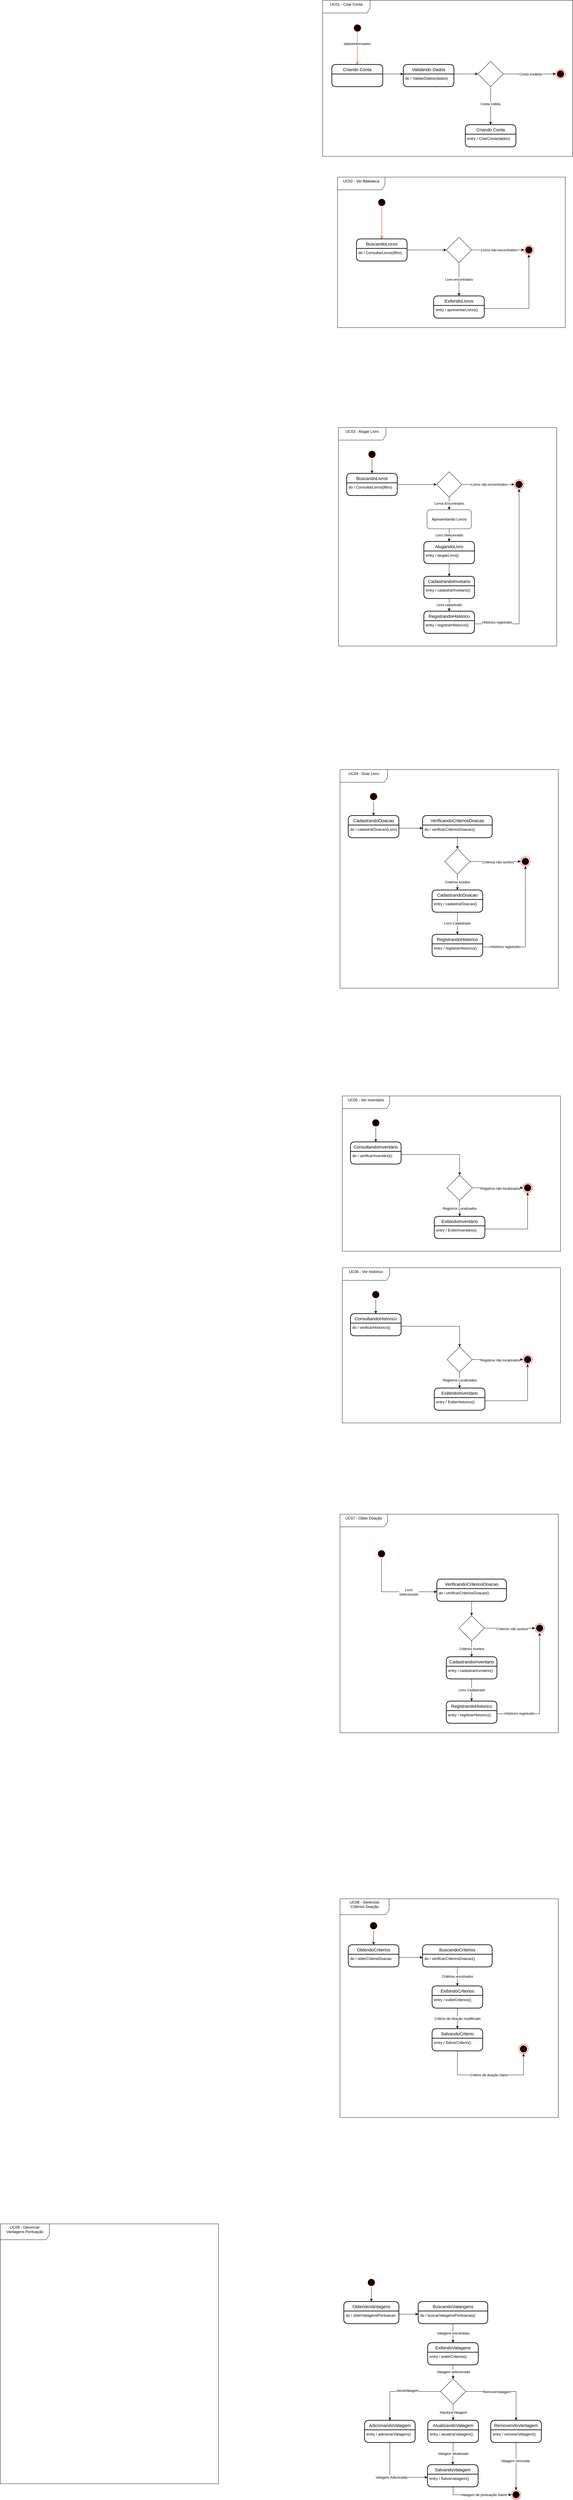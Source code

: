 <mxfile version="20.8.5" type="github">
  <diagram id="F2zN1XWDJCxbZWkZuF5S" name="Página-1">
    <mxGraphModel dx="2551" dy="654" grid="1" gridSize="10" guides="1" tooltips="1" connect="1" arrows="1" fold="1" page="1" pageScale="1" pageWidth="827" pageHeight="1169" math="0" shadow="0">
      <root>
        <mxCell id="0" />
        <mxCell id="1" parent="0" />
        <mxCell id="XpTpxVxSgnCetN0Bl5ae-27" value="&lt;div&gt;UC09 - Gerenciar&lt;br&gt;Vantagens Pontuação&lt;br&gt;&lt;/div&gt;&lt;div&gt;&lt;br&gt;&lt;/div&gt;" style="shape=umlFrame;whiteSpace=wrap;html=1;width=155;height=50;" vertex="1" parent="1">
          <mxGeometry x="-1000" y="7110" width="690" height="820" as="geometry" />
        </mxCell>
        <mxCell id="l5w-JMVzP2Q6S9-00Q8j-174" value="&lt;div&gt;UC07 - Obter Doação&lt;br&gt;&lt;/div&gt;&lt;div&gt;&lt;br&gt;&lt;/div&gt;" style="shape=umlFrame;whiteSpace=wrap;html=1;width=150;height=40;" parent="1" vertex="1">
          <mxGeometry x="74" y="4870" width="690" height="690" as="geometry" />
        </mxCell>
        <mxCell id="l5w-JMVzP2Q6S9-00Q8j-48" value="&lt;div&gt;UC03 - Alugar Livro&lt;br&gt;&lt;/div&gt;&lt;div&gt;&lt;br&gt;&lt;/div&gt;" style="shape=umlFrame;whiteSpace=wrap;html=1;width=150;height=40;" parent="1" vertex="1">
          <mxGeometry x="69" y="1440" width="690" height="690" as="geometry" />
        </mxCell>
        <mxCell id="l5w-JMVzP2Q6S9-00Q8j-19" value="&lt;div&gt;UC02 - Ver Biblioteca&lt;/div&gt;&lt;div&gt;&lt;br&gt;&lt;/div&gt;" style="shape=umlFrame;whiteSpace=wrap;html=1;width=150;height=40;" parent="1" vertex="1">
          <mxGeometry x="66" y="650" width="720" height="475" as="geometry" />
        </mxCell>
        <mxCell id="l5w-JMVzP2Q6S9-00Q8j-1" value="" style="ellipse;html=1;shape=startState;fillColor=#000000;strokeColor=#ff0000;" parent="1" vertex="1">
          <mxGeometry x="191" y="715" width="30" height="30" as="geometry" />
        </mxCell>
        <mxCell id="l5w-JMVzP2Q6S9-00Q8j-2" value="" style="edgeStyle=orthogonalEdgeStyle;html=1;verticalAlign=bottom;endArrow=open;endSize=8;strokeColor=#ff0000;rounded=0;entryX=0.5;entryY=0;entryDx=0;entryDy=0;" parent="1" source="l5w-JMVzP2Q6S9-00Q8j-1" target="l5w-JMVzP2Q6S9-00Q8j-8" edge="1">
          <mxGeometry relative="1" as="geometry">
            <mxPoint x="171" y="805" as="targetPoint" />
          </mxGeometry>
        </mxCell>
        <mxCell id="l5w-JMVzP2Q6S9-00Q8j-3" value="" style="ellipse;html=1;shape=endState;fillColor=#000000;strokeColor=#ff0000;" parent="1" vertex="1">
          <mxGeometry x="656" y="865" width="30" height="30" as="geometry" />
        </mxCell>
        <mxCell id="l5w-JMVzP2Q6S9-00Q8j-5" value="ExibindoLivros" style="swimlane;childLayout=stackLayout;horizontal=1;startSize=30;horizontalStack=0;rounded=1;fontSize=14;fontStyle=0;strokeWidth=2;resizeParent=0;resizeLast=1;shadow=0;dashed=0;align=center;" parent="1" vertex="1">
          <mxGeometry x="370" y="1025" width="160" height="70" as="geometry">
            <mxRectangle x="364" y="400" width="130" height="30" as="alternateBounds" />
          </mxGeometry>
        </mxCell>
        <mxCell id="l5w-JMVzP2Q6S9-00Q8j-6" value="entry / apresentarLivros()" style="align=left;strokeColor=none;fillColor=none;spacingLeft=4;fontSize=12;verticalAlign=top;resizable=0;rotatable=0;part=1;" parent="l5w-JMVzP2Q6S9-00Q8j-5" vertex="1">
          <mxGeometry y="30" width="160" height="40" as="geometry" />
        </mxCell>
        <mxCell id="l5w-JMVzP2Q6S9-00Q8j-11" value="Livro encontrados" style="edgeStyle=orthogonalEdgeStyle;rounded=0;orthogonalLoop=1;jettySize=auto;html=1;exitX=0.5;exitY=1;exitDx=0;exitDy=0;entryX=0.5;entryY=0;entryDx=0;entryDy=0;" parent="1" source="l5w-JMVzP2Q6S9-00Q8j-7" target="l5w-JMVzP2Q6S9-00Q8j-5" edge="1">
          <mxGeometry relative="1" as="geometry">
            <Array as="points">
              <mxPoint x="450" y="965" />
              <mxPoint x="450" y="965" />
            </Array>
          </mxGeometry>
        </mxCell>
        <mxCell id="l5w-JMVzP2Q6S9-00Q8j-12" style="edgeStyle=orthogonalEdgeStyle;rounded=0;orthogonalLoop=1;jettySize=auto;html=1;exitX=1;exitY=0.5;exitDx=0;exitDy=0;entryX=0;entryY=0.5;entryDx=0;entryDy=0;" parent="1" source="l5w-JMVzP2Q6S9-00Q8j-7" target="l5w-JMVzP2Q6S9-00Q8j-3" edge="1">
          <mxGeometry relative="1" as="geometry" />
        </mxCell>
        <mxCell id="l5w-JMVzP2Q6S9-00Q8j-13" value="Livros não encontrados" style="edgeLabel;html=1;align=center;verticalAlign=middle;resizable=0;points=[];" parent="l5w-JMVzP2Q6S9-00Q8j-12" vertex="1" connectable="0">
          <mxGeometry x="-0.241" y="-4" relative="1" as="geometry">
            <mxPoint x="23" y="-4" as="offset" />
          </mxGeometry>
        </mxCell>
        <mxCell id="l5w-JMVzP2Q6S9-00Q8j-7" value="" style="rhombus;whiteSpace=wrap;html=1;" parent="1" vertex="1">
          <mxGeometry x="410" y="840" width="80" height="80" as="geometry" />
        </mxCell>
        <mxCell id="l5w-JMVzP2Q6S9-00Q8j-10" style="edgeStyle=orthogonalEdgeStyle;rounded=0;orthogonalLoop=1;jettySize=auto;html=1;exitX=1;exitY=0.5;exitDx=0;exitDy=0;" parent="1" source="l5w-JMVzP2Q6S9-00Q8j-8" target="l5w-JMVzP2Q6S9-00Q8j-7" edge="1">
          <mxGeometry relative="1" as="geometry" />
        </mxCell>
        <mxCell id="l5w-JMVzP2Q6S9-00Q8j-8" value="BuscandoLivros" style="swimlane;childLayout=stackLayout;horizontal=1;startSize=30;horizontalStack=0;rounded=1;fontSize=14;fontStyle=0;strokeWidth=2;resizeParent=0;resizeLast=1;shadow=0;dashed=0;align=center;" parent="1" vertex="1">
          <mxGeometry x="126" y="845" width="160" height="70" as="geometry">
            <mxRectangle x="120" y="220" width="120" height="30" as="alternateBounds" />
          </mxGeometry>
        </mxCell>
        <mxCell id="l5w-JMVzP2Q6S9-00Q8j-9" value="do / ConsultarLivros(filtro)" style="align=left;strokeColor=none;fillColor=none;spacingLeft=4;fontSize=12;verticalAlign=top;resizable=0;rotatable=0;part=1;" parent="l5w-JMVzP2Q6S9-00Q8j-8" vertex="1">
          <mxGeometry y="30" width="160" height="40" as="geometry" />
        </mxCell>
        <mxCell id="l5w-JMVzP2Q6S9-00Q8j-15" style="edgeStyle=orthogonalEdgeStyle;rounded=0;orthogonalLoop=1;jettySize=auto;html=1;exitX=1;exitY=0.25;exitDx=0;exitDy=0;entryX=0.5;entryY=1;entryDx=0;entryDy=0;" parent="1" source="l5w-JMVzP2Q6S9-00Q8j-6" target="l5w-JMVzP2Q6S9-00Q8j-3" edge="1">
          <mxGeometry relative="1" as="geometry" />
        </mxCell>
        <mxCell id="l5w-JMVzP2Q6S9-00Q8j-20" value="" style="ellipse;html=1;shape=startState;fillColor=#000000;strokeColor=#ff0000;" parent="1" vertex="1">
          <mxGeometry x="114" y="164.5" width="30" height="30" as="geometry" />
        </mxCell>
        <mxCell id="l5w-JMVzP2Q6S9-00Q8j-21" value="" style="edgeStyle=orthogonalEdgeStyle;html=1;verticalAlign=bottom;endArrow=open;endSize=8;strokeColor=#ff0000;rounded=0;entryX=0.5;entryY=0;entryDx=0;entryDy=0;" parent="1" source="l5w-JMVzP2Q6S9-00Q8j-20" target="l5w-JMVzP2Q6S9-00Q8j-30" edge="1">
          <mxGeometry relative="1" as="geometry">
            <mxPoint x="94" y="254.5" as="targetPoint" />
          </mxGeometry>
        </mxCell>
        <mxCell id="l5w-JMVzP2Q6S9-00Q8j-34" value="dadosInformados" style="edgeLabel;html=1;align=center;verticalAlign=middle;resizable=0;points=[];" parent="l5w-JMVzP2Q6S9-00Q8j-21" vertex="1" connectable="0">
          <mxGeometry x="-0.316" y="-1" relative="1" as="geometry">
            <mxPoint as="offset" />
          </mxGeometry>
        </mxCell>
        <mxCell id="l5w-JMVzP2Q6S9-00Q8j-22" value="" style="ellipse;html=1;shape=endState;fillColor=#000000;strokeColor=#ff0000;" parent="1" vertex="1">
          <mxGeometry x="756" y="309.5" width="30" height="30" as="geometry" />
        </mxCell>
        <mxCell id="l5w-JMVzP2Q6S9-00Q8j-26" style="edgeStyle=orthogonalEdgeStyle;rounded=0;orthogonalLoop=1;jettySize=auto;html=1;exitX=1;exitY=0.5;exitDx=0;exitDy=0;entryX=0;entryY=0.5;entryDx=0;entryDy=0;" parent="1" source="l5w-JMVzP2Q6S9-00Q8j-28" target="l5w-JMVzP2Q6S9-00Q8j-22" edge="1">
          <mxGeometry relative="1" as="geometry" />
        </mxCell>
        <mxCell id="l5w-JMVzP2Q6S9-00Q8j-27" value="Conta Inválida" style="edgeLabel;html=1;align=center;verticalAlign=middle;resizable=0;points=[];" parent="l5w-JMVzP2Q6S9-00Q8j-26" vertex="1" connectable="0">
          <mxGeometry x="-0.241" y="-4" relative="1" as="geometry">
            <mxPoint x="23" y="-4" as="offset" />
          </mxGeometry>
        </mxCell>
        <mxCell id="l5w-JMVzP2Q6S9-00Q8j-38" style="edgeStyle=orthogonalEdgeStyle;rounded=0;orthogonalLoop=1;jettySize=auto;html=1;exitX=0.5;exitY=1;exitDx=0;exitDy=0;" parent="1" source="l5w-JMVzP2Q6S9-00Q8j-28" target="l5w-JMVzP2Q6S9-00Q8j-35" edge="1">
          <mxGeometry relative="1" as="geometry" />
        </mxCell>
        <mxCell id="l5w-JMVzP2Q6S9-00Q8j-45" value="&lt;div&gt;Conta Válida&lt;/div&gt;" style="edgeLabel;html=1;align=center;verticalAlign=middle;resizable=0;points=[];" parent="l5w-JMVzP2Q6S9-00Q8j-38" vertex="1" connectable="0">
          <mxGeometry x="-0.1" y="-1" relative="1" as="geometry">
            <mxPoint as="offset" />
          </mxGeometry>
        </mxCell>
        <mxCell id="l5w-JMVzP2Q6S9-00Q8j-28" value="" style="rhombus;whiteSpace=wrap;html=1;" parent="1" vertex="1">
          <mxGeometry x="510" y="284.5" width="80" height="80" as="geometry" />
        </mxCell>
        <mxCell id="l5w-JMVzP2Q6S9-00Q8j-30" value="Criando Conta" style="swimlane;childLayout=stackLayout;horizontal=1;startSize=30;horizontalStack=0;rounded=1;fontSize=14;fontStyle=0;strokeWidth=2;resizeParent=0;resizeLast=1;shadow=0;dashed=0;align=center;" parent="1" vertex="1">
          <mxGeometry x="48" y="294.5" width="161" height="70" as="geometry">
            <mxRectangle x="120" y="220" width="120" height="30" as="alternateBounds" />
          </mxGeometry>
        </mxCell>
        <mxCell id="l5w-JMVzP2Q6S9-00Q8j-35" value="Criando Conta" style="swimlane;childLayout=stackLayout;horizontal=1;startSize=30;horizontalStack=0;rounded=1;fontSize=14;fontStyle=0;strokeWidth=2;resizeParent=0;resizeLast=1;shadow=0;dashed=0;align=center;" parent="1" vertex="1">
          <mxGeometry x="470" y="484.5" width="160" height="70" as="geometry">
            <mxRectangle x="120" y="220" width="120" height="30" as="alternateBounds" />
          </mxGeometry>
        </mxCell>
        <mxCell id="l5w-JMVzP2Q6S9-00Q8j-36" value="entry / CriarConta(dados)" style="align=left;strokeColor=none;fillColor=none;spacingLeft=4;fontSize=12;verticalAlign=top;resizable=0;rotatable=0;part=1;" parent="l5w-JMVzP2Q6S9-00Q8j-35" vertex="1">
          <mxGeometry y="30" width="160" height="40" as="geometry" />
        </mxCell>
        <mxCell id="l5w-JMVzP2Q6S9-00Q8j-39" value="Validando Dados" style="swimlane;childLayout=stackLayout;horizontal=1;startSize=30;horizontalStack=0;rounded=1;fontSize=14;fontStyle=0;strokeWidth=2;resizeParent=0;resizeLast=1;shadow=0;dashed=0;align=center;" parent="1" vertex="1">
          <mxGeometry x="274" y="294.5" width="160" height="70" as="geometry">
            <mxRectangle x="120" y="220" width="120" height="30" as="alternateBounds" />
          </mxGeometry>
        </mxCell>
        <mxCell id="l5w-JMVzP2Q6S9-00Q8j-40" value="do / ValidarDados(dados)" style="align=left;strokeColor=none;fillColor=none;spacingLeft=4;fontSize=12;verticalAlign=top;resizable=0;rotatable=0;part=1;" parent="l5w-JMVzP2Q6S9-00Q8j-39" vertex="1">
          <mxGeometry y="30" width="160" height="40" as="geometry" />
        </mxCell>
        <mxCell id="l5w-JMVzP2Q6S9-00Q8j-43" style="edgeStyle=orthogonalEdgeStyle;rounded=0;orthogonalLoop=1;jettySize=auto;html=1;exitX=1;exitY=0;exitDx=0;exitDy=0;entryX=0;entryY=0;entryDx=0;entryDy=0;" parent="1" target="l5w-JMVzP2Q6S9-00Q8j-40" edge="1">
          <mxGeometry relative="1" as="geometry">
            <mxPoint x="209.0" y="324.5" as="sourcePoint" />
            <Array as="points">
              <mxPoint x="250" y="324.5" />
              <mxPoint x="250" y="324.5" />
            </Array>
          </mxGeometry>
        </mxCell>
        <mxCell id="l5w-JMVzP2Q6S9-00Q8j-44" style="rounded=0;orthogonalLoop=1;jettySize=auto;html=1;exitX=1;exitY=0;exitDx=0;exitDy=0;entryX=0;entryY=0.5;entryDx=0;entryDy=0;" parent="1" source="l5w-JMVzP2Q6S9-00Q8j-40" target="l5w-JMVzP2Q6S9-00Q8j-28" edge="1">
          <mxGeometry relative="1" as="geometry" />
        </mxCell>
        <mxCell id="l5w-JMVzP2Q6S9-00Q8j-47" value="&lt;div&gt;UC01 - Criar Conta&lt;br&gt;&lt;/div&gt;&lt;div&gt;&lt;br&gt;&lt;/div&gt;" style="shape=umlFrame;whiteSpace=wrap;html=1;width=150;height=40;" parent="1" vertex="1">
          <mxGeometry x="19" y="92" width="790" height="492.5" as="geometry" />
        </mxCell>
        <mxCell id="l5w-JMVzP2Q6S9-00Q8j-79" style="edgeStyle=orthogonalEdgeStyle;rounded=0;orthogonalLoop=1;jettySize=auto;html=1;exitX=0.5;exitY=1;exitDx=0;exitDy=0;" parent="1" source="l5w-JMVzP2Q6S9-00Q8j-49" target="l5w-JMVzP2Q6S9-00Q8j-59" edge="1">
          <mxGeometry relative="1" as="geometry" />
        </mxCell>
        <mxCell id="l5w-JMVzP2Q6S9-00Q8j-49" value="" style="ellipse;html=1;shape=startState;fillColor=#000000;strokeColor=#ff0000;" parent="1" vertex="1">
          <mxGeometry x="160" y="1510" width="30" height="30" as="geometry" />
        </mxCell>
        <mxCell id="l5w-JMVzP2Q6S9-00Q8j-51" value="" style="ellipse;html=1;shape=endState;fillColor=#000000;strokeColor=#ff0000;" parent="1" vertex="1">
          <mxGeometry x="625" y="1605" width="30" height="30" as="geometry" />
        </mxCell>
        <mxCell id="l5w-JMVzP2Q6S9-00Q8j-52" value="AlugandoLivro" style="swimlane;childLayout=stackLayout;horizontal=1;startSize=30;horizontalStack=0;rounded=1;fontSize=14;fontStyle=0;strokeWidth=2;resizeParent=0;resizeLast=1;shadow=0;dashed=0;align=center;" parent="1" vertex="1">
          <mxGeometry x="339" y="1800" width="160" height="70" as="geometry">
            <mxRectangle x="364" y="400" width="130" height="30" as="alternateBounds" />
          </mxGeometry>
        </mxCell>
        <mxCell id="l5w-JMVzP2Q6S9-00Q8j-53" value="entry / alugarLivro()" style="align=left;strokeColor=none;fillColor=none;spacingLeft=4;fontSize=12;verticalAlign=top;resizable=0;rotatable=0;part=1;" parent="l5w-JMVzP2Q6S9-00Q8j-52" vertex="1">
          <mxGeometry y="30" width="160" height="40" as="geometry" />
        </mxCell>
        <mxCell id="l5w-JMVzP2Q6S9-00Q8j-55" style="edgeStyle=orthogonalEdgeStyle;rounded=0;orthogonalLoop=1;jettySize=auto;html=1;exitX=1;exitY=0.5;exitDx=0;exitDy=0;entryX=0;entryY=0.5;entryDx=0;entryDy=0;" parent="1" source="l5w-JMVzP2Q6S9-00Q8j-57" target="l5w-JMVzP2Q6S9-00Q8j-51" edge="1">
          <mxGeometry relative="1" as="geometry" />
        </mxCell>
        <mxCell id="l5w-JMVzP2Q6S9-00Q8j-56" value="Livros não encontrados" style="edgeLabel;html=1;align=center;verticalAlign=middle;resizable=0;points=[];" parent="l5w-JMVzP2Q6S9-00Q8j-55" vertex="1" connectable="0">
          <mxGeometry x="-0.241" y="-4" relative="1" as="geometry">
            <mxPoint x="23" y="-4" as="offset" />
          </mxGeometry>
        </mxCell>
        <mxCell id="l5w-JMVzP2Q6S9-00Q8j-63" value="Livros Encontrados" style="edgeStyle=none;rounded=0;orthogonalLoop=1;jettySize=auto;html=1;exitX=0.5;exitY=1;exitDx=0;exitDy=0;entryX=0.5;entryY=0;entryDx=0;entryDy=0;" parent="1" source="l5w-JMVzP2Q6S9-00Q8j-57" target="l5w-JMVzP2Q6S9-00Q8j-62" edge="1">
          <mxGeometry relative="1" as="geometry" />
        </mxCell>
        <mxCell id="l5w-JMVzP2Q6S9-00Q8j-57" value="" style="rhombus;whiteSpace=wrap;html=1;" parent="1" vertex="1">
          <mxGeometry x="379" y="1580" width="80" height="80" as="geometry" />
        </mxCell>
        <mxCell id="l5w-JMVzP2Q6S9-00Q8j-58" style="edgeStyle=orthogonalEdgeStyle;rounded=0;orthogonalLoop=1;jettySize=auto;html=1;exitX=1;exitY=0.5;exitDx=0;exitDy=0;" parent="1" source="l5w-JMVzP2Q6S9-00Q8j-59" target="l5w-JMVzP2Q6S9-00Q8j-57" edge="1">
          <mxGeometry relative="1" as="geometry" />
        </mxCell>
        <mxCell id="l5w-JMVzP2Q6S9-00Q8j-59" value="BuscandoLivros" style="swimlane;childLayout=stackLayout;horizontal=1;startSize=30;horizontalStack=0;rounded=1;fontSize=14;fontStyle=0;strokeWidth=2;resizeParent=0;resizeLast=1;shadow=0;dashed=0;align=center;" parent="1" vertex="1">
          <mxGeometry x="95" y="1585" width="160" height="70" as="geometry">
            <mxRectangle x="120" y="220" width="120" height="30" as="alternateBounds" />
          </mxGeometry>
        </mxCell>
        <mxCell id="l5w-JMVzP2Q6S9-00Q8j-60" value="do / ConsultarLivros(filtro)" style="align=left;strokeColor=none;fillColor=none;spacingLeft=4;fontSize=12;verticalAlign=top;resizable=0;rotatable=0;part=1;" parent="l5w-JMVzP2Q6S9-00Q8j-59" vertex="1">
          <mxGeometry y="30" width="160" height="40" as="geometry" />
        </mxCell>
        <mxCell id="l5w-JMVzP2Q6S9-00Q8j-75" value="Livro Selecionado" style="edgeStyle=orthogonalEdgeStyle;rounded=0;orthogonalLoop=1;jettySize=auto;html=1;exitX=0.5;exitY=1;exitDx=0;exitDy=0;" parent="1" source="l5w-JMVzP2Q6S9-00Q8j-62" target="l5w-JMVzP2Q6S9-00Q8j-52" edge="1">
          <mxGeometry relative="1" as="geometry" />
        </mxCell>
        <mxCell id="l5w-JMVzP2Q6S9-00Q8j-62" value="&lt;div&gt;Apresentando Livros&lt;/div&gt;" style="rounded=1;whiteSpace=wrap;html=1;" parent="1" vertex="1">
          <mxGeometry x="349" y="1700" width="140" height="60" as="geometry" />
        </mxCell>
        <mxCell id="l5w-JMVzP2Q6S9-00Q8j-70" value="CadastrandoInvetario" style="swimlane;childLayout=stackLayout;horizontal=1;startSize=30;horizontalStack=0;rounded=1;fontSize=14;fontStyle=0;strokeWidth=2;resizeParent=0;resizeLast=1;shadow=0;dashed=0;align=center;" parent="1" vertex="1">
          <mxGeometry x="339" y="1910" width="160" height="70" as="geometry">
            <mxRectangle x="364" y="400" width="130" height="30" as="alternateBounds" />
          </mxGeometry>
        </mxCell>
        <mxCell id="l5w-JMVzP2Q6S9-00Q8j-71" value="entry / cadastrarInvetario()" style="align=left;strokeColor=none;fillColor=none;spacingLeft=4;fontSize=12;verticalAlign=top;resizable=0;rotatable=0;part=1;" parent="l5w-JMVzP2Q6S9-00Q8j-70" vertex="1">
          <mxGeometry y="30" width="160" height="40" as="geometry" />
        </mxCell>
        <mxCell id="l5w-JMVzP2Q6S9-00Q8j-72" value="RegistrandoHistorico" style="swimlane;childLayout=stackLayout;horizontal=1;startSize=30;horizontalStack=0;rounded=1;fontSize=14;fontStyle=0;strokeWidth=2;resizeParent=0;resizeLast=1;shadow=0;dashed=0;align=center;" parent="1" vertex="1">
          <mxGeometry x="339" y="2020" width="160" height="70" as="geometry">
            <mxRectangle x="364" y="400" width="130" height="30" as="alternateBounds" />
          </mxGeometry>
        </mxCell>
        <mxCell id="l5w-JMVzP2Q6S9-00Q8j-73" value="entry / registrarHistorico()" style="align=left;strokeColor=none;fillColor=none;spacingLeft=4;fontSize=12;verticalAlign=top;resizable=0;rotatable=0;part=1;" parent="l5w-JMVzP2Q6S9-00Q8j-72" vertex="1">
          <mxGeometry y="30" width="160" height="40" as="geometry" />
        </mxCell>
        <mxCell id="l5w-JMVzP2Q6S9-00Q8j-76" style="edgeStyle=orthogonalEdgeStyle;rounded=0;orthogonalLoop=1;jettySize=auto;html=1;exitX=0.5;exitY=1;exitDx=0;exitDy=0;entryX=0.5;entryY=0;entryDx=0;entryDy=0;" parent="1" source="l5w-JMVzP2Q6S9-00Q8j-53" target="l5w-JMVzP2Q6S9-00Q8j-70" edge="1">
          <mxGeometry relative="1" as="geometry" />
        </mxCell>
        <mxCell id="l5w-JMVzP2Q6S9-00Q8j-77" value="Livro cadastrado" style="edgeStyle=orthogonalEdgeStyle;rounded=0;orthogonalLoop=1;jettySize=auto;html=1;exitX=0.5;exitY=1;exitDx=0;exitDy=0;entryX=0.5;entryY=0;entryDx=0;entryDy=0;" parent="1" source="l5w-JMVzP2Q6S9-00Q8j-71" target="l5w-JMVzP2Q6S9-00Q8j-72" edge="1">
          <mxGeometry relative="1" as="geometry" />
        </mxCell>
        <mxCell id="l5w-JMVzP2Q6S9-00Q8j-78" style="edgeStyle=orthogonalEdgeStyle;rounded=0;orthogonalLoop=1;jettySize=auto;html=1;exitX=1;exitY=0.25;exitDx=0;exitDy=0;entryX=0.5;entryY=1;entryDx=0;entryDy=0;" parent="1" source="l5w-JMVzP2Q6S9-00Q8j-73" target="l5w-JMVzP2Q6S9-00Q8j-51" edge="1">
          <mxGeometry relative="1" as="geometry" />
        </mxCell>
        <mxCell id="l5w-JMVzP2Q6S9-00Q8j-80" value="&lt;div&gt;UC04 - Doar Livro&lt;br&gt;&lt;/div&gt;&lt;div&gt;&lt;br&gt;&lt;/div&gt;" style="shape=umlFrame;whiteSpace=wrap;html=1;width=150;height=40;" parent="1" vertex="1">
          <mxGeometry x="74" y="2520" width="690" height="690" as="geometry" />
        </mxCell>
        <mxCell id="l5w-JMVzP2Q6S9-00Q8j-81" style="edgeStyle=orthogonalEdgeStyle;rounded=0;orthogonalLoop=1;jettySize=auto;html=1;exitX=0.5;exitY=1;exitDx=0;exitDy=0;" parent="1" source="l5w-JMVzP2Q6S9-00Q8j-82" target="l5w-JMVzP2Q6S9-00Q8j-91" edge="1">
          <mxGeometry relative="1" as="geometry" />
        </mxCell>
        <mxCell id="l5w-JMVzP2Q6S9-00Q8j-82" value="" style="ellipse;html=1;shape=startState;fillColor=#000000;strokeColor=#ff0000;" parent="1" vertex="1">
          <mxGeometry x="165" y="2590" width="30" height="30" as="geometry" />
        </mxCell>
        <mxCell id="l5w-JMVzP2Q6S9-00Q8j-83" value="" style="ellipse;html=1;shape=endState;fillColor=#000000;strokeColor=#ff0000;" parent="1" vertex="1">
          <mxGeometry x="645" y="2795" width="30" height="30" as="geometry" />
        </mxCell>
        <mxCell id="l5w-JMVzP2Q6S9-00Q8j-84" value="CadastrandoDoacao" style="swimlane;childLayout=stackLayout;horizontal=1;startSize=30;horizontalStack=0;rounded=1;fontSize=14;fontStyle=0;strokeWidth=2;resizeParent=0;resizeLast=1;shadow=0;dashed=0;align=center;" parent="1" vertex="1">
          <mxGeometry x="365" y="2900" width="160" height="70" as="geometry">
            <mxRectangle x="364" y="400" width="130" height="30" as="alternateBounds" />
          </mxGeometry>
        </mxCell>
        <mxCell id="l5w-JMVzP2Q6S9-00Q8j-85" value="entry / cadastrarDoacao()" style="align=left;strokeColor=none;fillColor=none;spacingLeft=4;fontSize=12;verticalAlign=top;resizable=0;rotatable=0;part=1;" parent="l5w-JMVzP2Q6S9-00Q8j-84" vertex="1">
          <mxGeometry y="30" width="160" height="40" as="geometry" />
        </mxCell>
        <mxCell id="l5w-JMVzP2Q6S9-00Q8j-108" style="edgeStyle=orthogonalEdgeStyle;rounded=0;orthogonalLoop=1;jettySize=auto;html=1;exitX=1;exitY=0.5;exitDx=0;exitDy=0;entryX=0;entryY=0.5;entryDx=0;entryDy=0;" parent="1" source="l5w-JMVzP2Q6S9-00Q8j-89" target="l5w-JMVzP2Q6S9-00Q8j-83" edge="1">
          <mxGeometry relative="1" as="geometry" />
        </mxCell>
        <mxCell id="l5w-JMVzP2Q6S9-00Q8j-112" value="Critérios não aceitos" style="edgeLabel;html=1;align=center;verticalAlign=middle;resizable=0;points=[];" parent="l5w-JMVzP2Q6S9-00Q8j-108" vertex="1" connectable="0">
          <mxGeometry x="0.091" y="-2" relative="1" as="geometry">
            <mxPoint as="offset" />
          </mxGeometry>
        </mxCell>
        <mxCell id="l5w-JMVzP2Q6S9-00Q8j-109" value="Critérios Aceitos" style="edgeStyle=orthogonalEdgeStyle;rounded=0;orthogonalLoop=1;jettySize=auto;html=1;exitX=0.5;exitY=1;exitDx=0;exitDy=0;entryX=0.5;entryY=0;entryDx=0;entryDy=0;" parent="1" source="l5w-JMVzP2Q6S9-00Q8j-89" target="l5w-JMVzP2Q6S9-00Q8j-84" edge="1">
          <mxGeometry relative="1" as="geometry" />
        </mxCell>
        <mxCell id="l5w-JMVzP2Q6S9-00Q8j-89" value="" style="rhombus;whiteSpace=wrap;html=1;" parent="1" vertex="1">
          <mxGeometry x="405" y="2770" width="80" height="80" as="geometry" />
        </mxCell>
        <mxCell id="l5w-JMVzP2Q6S9-00Q8j-91" value="CadastrandoDoacao" style="swimlane;childLayout=stackLayout;horizontal=1;startSize=30;horizontalStack=0;rounded=1;fontSize=14;fontStyle=0;strokeWidth=2;resizeParent=0;resizeLast=1;shadow=0;dashed=0;align=center;" parent="1" vertex="1">
          <mxGeometry x="100" y="2665" width="160" height="70" as="geometry">
            <mxRectangle x="120" y="220" width="120" height="30" as="alternateBounds" />
          </mxGeometry>
        </mxCell>
        <mxCell id="l5w-JMVzP2Q6S9-00Q8j-92" value="do / cadastrarDoacao(Livro)" style="align=left;strokeColor=none;fillColor=none;spacingLeft=4;fontSize=12;verticalAlign=top;resizable=0;rotatable=0;part=1;" parent="l5w-JMVzP2Q6S9-00Q8j-91" vertex="1">
          <mxGeometry y="30" width="160" height="40" as="geometry" />
        </mxCell>
        <mxCell id="l5w-JMVzP2Q6S9-00Q8j-97" value="RegistrandoHistorico" style="swimlane;childLayout=stackLayout;horizontal=1;startSize=30;horizontalStack=0;rounded=1;fontSize=14;fontStyle=0;strokeWidth=2;resizeParent=0;resizeLast=1;shadow=0;dashed=0;align=center;" parent="1" vertex="1">
          <mxGeometry x="365" y="3040" width="160" height="70" as="geometry">
            <mxRectangle x="364" y="400" width="130" height="30" as="alternateBounds" />
          </mxGeometry>
        </mxCell>
        <mxCell id="l5w-JMVzP2Q6S9-00Q8j-98" value="entry / registrarHistorico()" style="align=left;strokeColor=none;fillColor=none;spacingLeft=4;fontSize=12;verticalAlign=top;resizable=0;rotatable=0;part=1;" parent="l5w-JMVzP2Q6S9-00Q8j-97" vertex="1">
          <mxGeometry y="30" width="160" height="40" as="geometry" />
        </mxCell>
        <mxCell id="l5w-JMVzP2Q6S9-00Q8j-107" style="edgeStyle=orthogonalEdgeStyle;rounded=0;orthogonalLoop=1;jettySize=auto;html=1;exitX=0.5;exitY=1;exitDx=0;exitDy=0;entryX=0.5;entryY=0;entryDx=0;entryDy=0;" parent="1" source="l5w-JMVzP2Q6S9-00Q8j-104" target="l5w-JMVzP2Q6S9-00Q8j-89" edge="1">
          <mxGeometry relative="1" as="geometry" />
        </mxCell>
        <mxCell id="l5w-JMVzP2Q6S9-00Q8j-104" value="VerificandoCriteriosDoacao" style="swimlane;childLayout=stackLayout;horizontal=1;startSize=30;horizontalStack=0;rounded=1;fontSize=14;fontStyle=0;strokeWidth=2;resizeParent=0;resizeLast=1;shadow=0;dashed=0;align=center;" parent="1" vertex="1">
          <mxGeometry x="335" y="2665" width="220" height="70" as="geometry">
            <mxRectangle x="120" y="220" width="120" height="30" as="alternateBounds" />
          </mxGeometry>
        </mxCell>
        <mxCell id="l5w-JMVzP2Q6S9-00Q8j-105" value="do / verificarCriteriosDoacao()" style="align=left;strokeColor=none;fillColor=none;spacingLeft=4;fontSize=12;verticalAlign=top;resizable=0;rotatable=0;part=1;" parent="l5w-JMVzP2Q6S9-00Q8j-104" vertex="1">
          <mxGeometry y="30" width="220" height="40" as="geometry" />
        </mxCell>
        <mxCell id="l5w-JMVzP2Q6S9-00Q8j-106" style="edgeStyle=orthogonalEdgeStyle;rounded=0;orthogonalLoop=1;jettySize=auto;html=1;exitX=1;exitY=0.25;exitDx=0;exitDy=0;entryX=0;entryY=0.25;entryDx=0;entryDy=0;" parent="1" source="l5w-JMVzP2Q6S9-00Q8j-92" target="l5w-JMVzP2Q6S9-00Q8j-105" edge="1">
          <mxGeometry relative="1" as="geometry" />
        </mxCell>
        <mxCell id="l5w-JMVzP2Q6S9-00Q8j-110" value="Livro Cadastrado" style="edgeStyle=orthogonalEdgeStyle;rounded=0;orthogonalLoop=1;jettySize=auto;html=1;exitX=0.5;exitY=1;exitDx=0;exitDy=0;" parent="1" source="l5w-JMVzP2Q6S9-00Q8j-85" target="l5w-JMVzP2Q6S9-00Q8j-97" edge="1">
          <mxGeometry relative="1" as="geometry" />
        </mxCell>
        <mxCell id="l5w-JMVzP2Q6S9-00Q8j-111" style="edgeStyle=orthogonalEdgeStyle;rounded=0;orthogonalLoop=1;jettySize=auto;html=1;exitX=1;exitY=0.25;exitDx=0;exitDy=0;entryX=0.5;entryY=1;entryDx=0;entryDy=0;" parent="1" source="l5w-JMVzP2Q6S9-00Q8j-98" target="l5w-JMVzP2Q6S9-00Q8j-83" edge="1">
          <mxGeometry relative="1" as="geometry" />
        </mxCell>
        <mxCell id="l5w-JMVzP2Q6S9-00Q8j-113" value="Histórico registrado" style="edgeLabel;html=1;align=center;verticalAlign=middle;resizable=0;points=[];" parent="l5w-JMVzP2Q6S9-00Q8j-111" vertex="1" connectable="0">
          <mxGeometry x="-0.5" y="1" relative="1" as="geometry">
            <mxPoint x="-27" as="offset" />
          </mxGeometry>
        </mxCell>
        <mxCell id="l5w-JMVzP2Q6S9-00Q8j-114" value="Histórico registrado" style="edgeLabel;html=1;align=center;verticalAlign=middle;resizable=0;points=[];" parent="1" vertex="1" connectable="0">
          <mxGeometry x="569.997" y="2055.003" as="geometry" />
        </mxCell>
        <mxCell id="l5w-JMVzP2Q6S9-00Q8j-115" value="&lt;div&gt;UC05 - Ver inventário&lt;br&gt;&lt;/div&gt;&lt;div&gt;&lt;br&gt;&lt;/div&gt;" style="shape=umlFrame;whiteSpace=wrap;html=1;width=150;height=40;" parent="1" vertex="1">
          <mxGeometry x="81" y="3550" width="690" height="490" as="geometry" />
        </mxCell>
        <mxCell id="l5w-JMVzP2Q6S9-00Q8j-116" style="edgeStyle=orthogonalEdgeStyle;rounded=0;orthogonalLoop=1;jettySize=auto;html=1;exitX=0.5;exitY=1;exitDx=0;exitDy=0;" parent="1" source="l5w-JMVzP2Q6S9-00Q8j-117" target="l5w-JMVzP2Q6S9-00Q8j-125" edge="1">
          <mxGeometry relative="1" as="geometry" />
        </mxCell>
        <mxCell id="l5w-JMVzP2Q6S9-00Q8j-117" value="" style="ellipse;html=1;shape=startState;fillColor=#000000;strokeColor=#ff0000;" parent="1" vertex="1">
          <mxGeometry x="172" y="3620" width="30" height="30" as="geometry" />
        </mxCell>
        <mxCell id="l5w-JMVzP2Q6S9-00Q8j-118" value="" style="ellipse;html=1;shape=endState;fillColor=#000000;strokeColor=#ff0000;" parent="1" vertex="1">
          <mxGeometry x="652" y="3825" width="30" height="30" as="geometry" />
        </mxCell>
        <mxCell id="l5w-JMVzP2Q6S9-00Q8j-119" value="ExibindoInventário" style="swimlane;childLayout=stackLayout;horizontal=1;startSize=30;horizontalStack=0;rounded=1;fontSize=14;fontStyle=0;strokeWidth=2;resizeParent=0;resizeLast=1;shadow=0;dashed=0;align=center;" parent="1" vertex="1">
          <mxGeometry x="372" y="3930" width="160" height="70" as="geometry">
            <mxRectangle x="364" y="400" width="130" height="30" as="alternateBounds" />
          </mxGeometry>
        </mxCell>
        <mxCell id="l5w-JMVzP2Q6S9-00Q8j-120" value="entry / ExibirInventário()" style="align=left;strokeColor=none;fillColor=none;spacingLeft=4;fontSize=12;verticalAlign=top;resizable=0;rotatable=0;part=1;" parent="l5w-JMVzP2Q6S9-00Q8j-119" vertex="1">
          <mxGeometry y="30" width="160" height="40" as="geometry" />
        </mxCell>
        <mxCell id="l5w-JMVzP2Q6S9-00Q8j-121" style="edgeStyle=orthogonalEdgeStyle;rounded=0;orthogonalLoop=1;jettySize=auto;html=1;exitX=1;exitY=0.5;exitDx=0;exitDy=0;entryX=0;entryY=0.5;entryDx=0;entryDy=0;" parent="1" source="l5w-JMVzP2Q6S9-00Q8j-124" target="l5w-JMVzP2Q6S9-00Q8j-118" edge="1">
          <mxGeometry relative="1" as="geometry" />
        </mxCell>
        <mxCell id="l5w-JMVzP2Q6S9-00Q8j-122" value="Registros não localizados" style="edgeLabel;html=1;align=center;verticalAlign=middle;resizable=0;points=[];" parent="l5w-JMVzP2Q6S9-00Q8j-121" vertex="1" connectable="0">
          <mxGeometry x="0.091" y="-2" relative="1" as="geometry">
            <mxPoint as="offset" />
          </mxGeometry>
        </mxCell>
        <mxCell id="l5w-JMVzP2Q6S9-00Q8j-123" value="Registros Localizados" style="edgeStyle=orthogonalEdgeStyle;rounded=0;orthogonalLoop=1;jettySize=auto;html=1;exitX=0.5;exitY=1;exitDx=0;exitDy=0;entryX=0.5;entryY=0;entryDx=0;entryDy=0;" parent="1" source="l5w-JMVzP2Q6S9-00Q8j-124" target="l5w-JMVzP2Q6S9-00Q8j-119" edge="1">
          <mxGeometry relative="1" as="geometry" />
        </mxCell>
        <mxCell id="l5w-JMVzP2Q6S9-00Q8j-124" value="" style="rhombus;whiteSpace=wrap;html=1;" parent="1" vertex="1">
          <mxGeometry x="412" y="3800" width="80" height="80" as="geometry" />
        </mxCell>
        <mxCell id="l5w-JMVzP2Q6S9-00Q8j-125" value="ConsultandoInventário" style="swimlane;childLayout=stackLayout;horizontal=1;startSize=30;horizontalStack=0;rounded=1;fontSize=14;fontStyle=0;strokeWidth=2;resizeParent=0;resizeLast=1;shadow=0;dashed=0;align=center;" parent="1" vertex="1">
          <mxGeometry x="107" y="3695" width="160" height="70" as="geometry">
            <mxRectangle x="120" y="220" width="120" height="30" as="alternateBounds" />
          </mxGeometry>
        </mxCell>
        <mxCell id="l5w-JMVzP2Q6S9-00Q8j-126" value="do / verificarInventário()" style="align=left;strokeColor=none;fillColor=none;spacingLeft=4;fontSize=12;verticalAlign=top;resizable=0;rotatable=0;part=1;" parent="l5w-JMVzP2Q6S9-00Q8j-125" vertex="1">
          <mxGeometry y="30" width="160" height="40" as="geometry" />
        </mxCell>
        <mxCell id="l5w-JMVzP2Q6S9-00Q8j-132" style="edgeStyle=orthogonalEdgeStyle;rounded=0;orthogonalLoop=1;jettySize=auto;html=1;exitX=1;exitY=0.25;exitDx=0;exitDy=0;entryX=0.5;entryY=0;entryDx=0;entryDy=0;" parent="1" source="l5w-JMVzP2Q6S9-00Q8j-126" target="l5w-JMVzP2Q6S9-00Q8j-124" edge="1">
          <mxGeometry relative="1" as="geometry">
            <mxPoint x="342" y="3735" as="targetPoint" />
          </mxGeometry>
        </mxCell>
        <mxCell id="l5w-JMVzP2Q6S9-00Q8j-136" style="edgeStyle=orthogonalEdgeStyle;rounded=0;orthogonalLoop=1;jettySize=auto;html=1;exitX=1;exitY=0.25;exitDx=0;exitDy=0;entryX=0.5;entryY=1;entryDx=0;entryDy=0;" parent="1" source="l5w-JMVzP2Q6S9-00Q8j-120" target="l5w-JMVzP2Q6S9-00Q8j-118" edge="1">
          <mxGeometry relative="1" as="geometry" />
        </mxCell>
        <mxCell id="l5w-JMVzP2Q6S9-00Q8j-137" value="&lt;div&gt;UC06 - Ver histórico&lt;br&gt;&lt;/div&gt;&lt;div&gt;&lt;br&gt;&lt;/div&gt;" style="shape=umlFrame;whiteSpace=wrap;html=1;width=150;height=40;" parent="1" vertex="1">
          <mxGeometry x="81" y="4092" width="690" height="490" as="geometry" />
        </mxCell>
        <mxCell id="l5w-JMVzP2Q6S9-00Q8j-138" style="edgeStyle=orthogonalEdgeStyle;rounded=0;orthogonalLoop=1;jettySize=auto;html=1;exitX=0.5;exitY=1;exitDx=0;exitDy=0;" parent="1" source="l5w-JMVzP2Q6S9-00Q8j-139" target="l5w-JMVzP2Q6S9-00Q8j-147" edge="1">
          <mxGeometry relative="1" as="geometry" />
        </mxCell>
        <mxCell id="l5w-JMVzP2Q6S9-00Q8j-139" value="" style="ellipse;html=1;shape=startState;fillColor=#000000;strokeColor=#ff0000;" parent="1" vertex="1">
          <mxGeometry x="172" y="4162" width="30" height="30" as="geometry" />
        </mxCell>
        <mxCell id="l5w-JMVzP2Q6S9-00Q8j-140" value="" style="ellipse;html=1;shape=endState;fillColor=#000000;strokeColor=#ff0000;" parent="1" vertex="1">
          <mxGeometry x="652" y="4367" width="30" height="30" as="geometry" />
        </mxCell>
        <mxCell id="l5w-JMVzP2Q6S9-00Q8j-141" value="ExibindoInventário" style="swimlane;childLayout=stackLayout;horizontal=1;startSize=30;horizontalStack=0;rounded=1;fontSize=14;fontStyle=0;strokeWidth=2;resizeParent=0;resizeLast=1;shadow=0;dashed=0;align=center;" parent="1" vertex="1">
          <mxGeometry x="372" y="4472" width="160" height="70" as="geometry">
            <mxRectangle x="364" y="400" width="130" height="30" as="alternateBounds" />
          </mxGeometry>
        </mxCell>
        <mxCell id="l5w-JMVzP2Q6S9-00Q8j-142" value="entry / ExibirHistorico()" style="align=left;strokeColor=none;fillColor=none;spacingLeft=4;fontSize=12;verticalAlign=top;resizable=0;rotatable=0;part=1;" parent="l5w-JMVzP2Q6S9-00Q8j-141" vertex="1">
          <mxGeometry y="30" width="160" height="40" as="geometry" />
        </mxCell>
        <mxCell id="l5w-JMVzP2Q6S9-00Q8j-143" style="edgeStyle=orthogonalEdgeStyle;rounded=0;orthogonalLoop=1;jettySize=auto;html=1;exitX=1;exitY=0.5;exitDx=0;exitDy=0;entryX=0;entryY=0.5;entryDx=0;entryDy=0;" parent="1" source="l5w-JMVzP2Q6S9-00Q8j-146" target="l5w-JMVzP2Q6S9-00Q8j-140" edge="1">
          <mxGeometry relative="1" as="geometry" />
        </mxCell>
        <mxCell id="l5w-JMVzP2Q6S9-00Q8j-144" value="Registros não localizados" style="edgeLabel;html=1;align=center;verticalAlign=middle;resizable=0;points=[];" parent="l5w-JMVzP2Q6S9-00Q8j-143" vertex="1" connectable="0">
          <mxGeometry x="0.091" y="-2" relative="1" as="geometry">
            <mxPoint as="offset" />
          </mxGeometry>
        </mxCell>
        <mxCell id="l5w-JMVzP2Q6S9-00Q8j-145" value="Registros Localizados" style="edgeStyle=orthogonalEdgeStyle;rounded=0;orthogonalLoop=1;jettySize=auto;html=1;exitX=0.5;exitY=1;exitDx=0;exitDy=0;entryX=0.5;entryY=0;entryDx=0;entryDy=0;" parent="1" source="l5w-JMVzP2Q6S9-00Q8j-146" target="l5w-JMVzP2Q6S9-00Q8j-141" edge="1">
          <mxGeometry relative="1" as="geometry" />
        </mxCell>
        <mxCell id="l5w-JMVzP2Q6S9-00Q8j-146" value="" style="rhombus;whiteSpace=wrap;html=1;" parent="1" vertex="1">
          <mxGeometry x="412" y="4342" width="80" height="80" as="geometry" />
        </mxCell>
        <mxCell id="l5w-JMVzP2Q6S9-00Q8j-147" value="ConsultandoHistorico" style="swimlane;childLayout=stackLayout;horizontal=1;startSize=30;horizontalStack=0;rounded=1;fontSize=14;fontStyle=0;strokeWidth=2;resizeParent=0;resizeLast=1;shadow=0;dashed=0;align=center;" parent="1" vertex="1">
          <mxGeometry x="107" y="4237" width="160" height="70" as="geometry">
            <mxRectangle x="120" y="220" width="120" height="30" as="alternateBounds" />
          </mxGeometry>
        </mxCell>
        <mxCell id="l5w-JMVzP2Q6S9-00Q8j-148" value="do / verificarHistorico()" style="align=left;strokeColor=none;fillColor=none;spacingLeft=4;fontSize=12;verticalAlign=top;resizable=0;rotatable=0;part=1;" parent="l5w-JMVzP2Q6S9-00Q8j-147" vertex="1">
          <mxGeometry y="30" width="160" height="40" as="geometry" />
        </mxCell>
        <mxCell id="l5w-JMVzP2Q6S9-00Q8j-149" style="edgeStyle=orthogonalEdgeStyle;rounded=0;orthogonalLoop=1;jettySize=auto;html=1;exitX=1;exitY=0.25;exitDx=0;exitDy=0;entryX=0.5;entryY=0;entryDx=0;entryDy=0;" parent="1" source="l5w-JMVzP2Q6S9-00Q8j-148" target="l5w-JMVzP2Q6S9-00Q8j-146" edge="1">
          <mxGeometry relative="1" as="geometry">
            <mxPoint x="342" y="4277" as="targetPoint" />
          </mxGeometry>
        </mxCell>
        <mxCell id="l5w-JMVzP2Q6S9-00Q8j-150" style="edgeStyle=orthogonalEdgeStyle;rounded=0;orthogonalLoop=1;jettySize=auto;html=1;exitX=1;exitY=0.25;exitDx=0;exitDy=0;entryX=0.5;entryY=1;entryDx=0;entryDy=0;" parent="1" source="l5w-JMVzP2Q6S9-00Q8j-142" target="l5w-JMVzP2Q6S9-00Q8j-140" edge="1">
          <mxGeometry relative="1" as="geometry" />
        </mxCell>
        <mxCell id="l5w-JMVzP2Q6S9-00Q8j-202" style="edgeStyle=orthogonalEdgeStyle;rounded=0;orthogonalLoop=1;jettySize=auto;html=1;exitX=0.5;exitY=1;exitDx=0;exitDy=0;entryX=0;entryY=0.25;entryDx=0;entryDy=0;" parent="1" source="l5w-JMVzP2Q6S9-00Q8j-176" target="l5w-JMVzP2Q6S9-00Q8j-190" edge="1">
          <mxGeometry relative="1" as="geometry" />
        </mxCell>
        <mxCell id="l5w-JMVzP2Q6S9-00Q8j-203" value="Livro&lt;br&gt;Selecionado" style="edgeLabel;html=1;align=center;verticalAlign=middle;resizable=0;points=[];" parent="l5w-JMVzP2Q6S9-00Q8j-202" vertex="1" connectable="0">
          <mxGeometry x="-0.118" y="-1" relative="1" as="geometry">
            <mxPoint x="67" as="offset" />
          </mxGeometry>
        </mxCell>
        <mxCell id="l5w-JMVzP2Q6S9-00Q8j-176" value="" style="ellipse;html=1;shape=startState;fillColor=#000000;strokeColor=#ff0000;" parent="1" vertex="1">
          <mxGeometry x="190" y="4980" width="30" height="30" as="geometry" />
        </mxCell>
        <mxCell id="l5w-JMVzP2Q6S9-00Q8j-177" value="" style="ellipse;html=1;shape=endState;fillColor=#000000;strokeColor=#ff0000;" parent="1" vertex="1">
          <mxGeometry x="690" y="5215" width="30" height="30" as="geometry" />
        </mxCell>
        <mxCell id="l5w-JMVzP2Q6S9-00Q8j-178" value="CadastrandoInventario" style="swimlane;childLayout=stackLayout;horizontal=1;startSize=30;horizontalStack=0;rounded=1;fontSize=14;fontStyle=0;strokeWidth=2;resizeParent=0;resizeLast=1;shadow=0;dashed=0;align=center;" parent="1" vertex="1">
          <mxGeometry x="410" y="5320" width="160" height="70" as="geometry">
            <mxRectangle x="364" y="400" width="130" height="30" as="alternateBounds" />
          </mxGeometry>
        </mxCell>
        <mxCell id="l5w-JMVzP2Q6S9-00Q8j-179" value="entry / cadastrarInvntario()" style="align=left;strokeColor=none;fillColor=none;spacingLeft=4;fontSize=12;verticalAlign=top;resizable=0;rotatable=0;part=1;" parent="l5w-JMVzP2Q6S9-00Q8j-178" vertex="1">
          <mxGeometry y="30" width="160" height="40" as="geometry" />
        </mxCell>
        <mxCell id="l5w-JMVzP2Q6S9-00Q8j-180" style="edgeStyle=orthogonalEdgeStyle;rounded=0;orthogonalLoop=1;jettySize=auto;html=1;exitX=1;exitY=0.5;exitDx=0;exitDy=0;entryX=0;entryY=0.5;entryDx=0;entryDy=0;" parent="1" source="l5w-JMVzP2Q6S9-00Q8j-183" target="l5w-JMVzP2Q6S9-00Q8j-177" edge="1">
          <mxGeometry relative="1" as="geometry" />
        </mxCell>
        <mxCell id="l5w-JMVzP2Q6S9-00Q8j-181" value="Critérios não aceitos" style="edgeLabel;html=1;align=center;verticalAlign=middle;resizable=0;points=[];" parent="l5w-JMVzP2Q6S9-00Q8j-180" vertex="1" connectable="0">
          <mxGeometry x="0.091" y="-2" relative="1" as="geometry">
            <mxPoint as="offset" />
          </mxGeometry>
        </mxCell>
        <mxCell id="l5w-JMVzP2Q6S9-00Q8j-182" value="Critérios Aceitos" style="edgeStyle=orthogonalEdgeStyle;rounded=0;orthogonalLoop=1;jettySize=auto;html=1;exitX=0.5;exitY=1;exitDx=0;exitDy=0;entryX=0.5;entryY=0;entryDx=0;entryDy=0;" parent="1" source="l5w-JMVzP2Q6S9-00Q8j-183" target="l5w-JMVzP2Q6S9-00Q8j-178" edge="1">
          <mxGeometry relative="1" as="geometry" />
        </mxCell>
        <mxCell id="l5w-JMVzP2Q6S9-00Q8j-183" value="" style="rhombus;whiteSpace=wrap;html=1;" parent="1" vertex="1">
          <mxGeometry x="450" y="5190" width="80" height="80" as="geometry" />
        </mxCell>
        <mxCell id="l5w-JMVzP2Q6S9-00Q8j-186" value="RegistrandoHistorico" style="swimlane;childLayout=stackLayout;horizontal=1;startSize=30;horizontalStack=0;rounded=1;fontSize=14;fontStyle=0;strokeWidth=2;resizeParent=0;resizeLast=1;shadow=0;dashed=0;align=center;" parent="1" vertex="1">
          <mxGeometry x="410" y="5460" width="160" height="70" as="geometry">
            <mxRectangle x="364" y="400" width="130" height="30" as="alternateBounds" />
          </mxGeometry>
        </mxCell>
        <mxCell id="l5w-JMVzP2Q6S9-00Q8j-187" value="entry / registrarHistorico()" style="align=left;strokeColor=none;fillColor=none;spacingLeft=4;fontSize=12;verticalAlign=top;resizable=0;rotatable=0;part=1;" parent="l5w-JMVzP2Q6S9-00Q8j-186" vertex="1">
          <mxGeometry y="30" width="160" height="40" as="geometry" />
        </mxCell>
        <mxCell id="l5w-JMVzP2Q6S9-00Q8j-188" style="edgeStyle=orthogonalEdgeStyle;rounded=0;orthogonalLoop=1;jettySize=auto;html=1;exitX=0.5;exitY=1;exitDx=0;exitDy=0;entryX=0.5;entryY=0;entryDx=0;entryDy=0;" parent="1" source="l5w-JMVzP2Q6S9-00Q8j-189" target="l5w-JMVzP2Q6S9-00Q8j-183" edge="1">
          <mxGeometry relative="1" as="geometry" />
        </mxCell>
        <mxCell id="l5w-JMVzP2Q6S9-00Q8j-189" value="VerificandoCriteriosDoacao" style="swimlane;childLayout=stackLayout;horizontal=1;startSize=30;horizontalStack=0;rounded=1;fontSize=14;fontStyle=0;strokeWidth=2;resizeParent=0;resizeLast=1;shadow=0;dashed=0;align=center;" parent="1" vertex="1">
          <mxGeometry x="380" y="5075" width="220" height="70" as="geometry">
            <mxRectangle x="120" y="220" width="120" height="30" as="alternateBounds" />
          </mxGeometry>
        </mxCell>
        <mxCell id="l5w-JMVzP2Q6S9-00Q8j-190" value="do / verificarCriteriosDoacao()" style="align=left;strokeColor=none;fillColor=none;spacingLeft=4;fontSize=12;verticalAlign=top;resizable=0;rotatable=0;part=1;" parent="l5w-JMVzP2Q6S9-00Q8j-189" vertex="1">
          <mxGeometry y="30" width="220" height="40" as="geometry" />
        </mxCell>
        <mxCell id="l5w-JMVzP2Q6S9-00Q8j-192" value="Livro Cadastrado" style="edgeStyle=orthogonalEdgeStyle;rounded=0;orthogonalLoop=1;jettySize=auto;html=1;exitX=0.5;exitY=1;exitDx=0;exitDy=0;" parent="1" source="l5w-JMVzP2Q6S9-00Q8j-179" target="l5w-JMVzP2Q6S9-00Q8j-186" edge="1">
          <mxGeometry relative="1" as="geometry" />
        </mxCell>
        <mxCell id="l5w-JMVzP2Q6S9-00Q8j-193" style="edgeStyle=orthogonalEdgeStyle;rounded=0;orthogonalLoop=1;jettySize=auto;html=1;exitX=1;exitY=0.25;exitDx=0;exitDy=0;entryX=0.5;entryY=1;entryDx=0;entryDy=0;" parent="1" source="l5w-JMVzP2Q6S9-00Q8j-187" target="l5w-JMVzP2Q6S9-00Q8j-177" edge="1">
          <mxGeometry relative="1" as="geometry" />
        </mxCell>
        <mxCell id="l5w-JMVzP2Q6S9-00Q8j-194" value="Histórico registrado" style="edgeLabel;html=1;align=center;verticalAlign=middle;resizable=0;points=[];" parent="l5w-JMVzP2Q6S9-00Q8j-193" vertex="1" connectable="0">
          <mxGeometry x="-0.5" y="1" relative="1" as="geometry">
            <mxPoint x="-27" as="offset" />
          </mxGeometry>
        </mxCell>
        <mxCell id="XpTpxVxSgnCetN0Bl5ae-1" value="&lt;div&gt;UC08 - Gerenciar&lt;br&gt;Critérios Doação&lt;br&gt;&lt;/div&gt;&lt;div&gt;&lt;br&gt;&lt;/div&gt;" style="shape=umlFrame;whiteSpace=wrap;html=1;width=155;height=50;" vertex="1" parent="1">
          <mxGeometry x="74" y="6084" width="690" height="690" as="geometry" />
        </mxCell>
        <mxCell id="XpTpxVxSgnCetN0Bl5ae-2" style="edgeStyle=orthogonalEdgeStyle;rounded=0;orthogonalLoop=1;jettySize=auto;html=1;exitX=0.5;exitY=1;exitDx=0;exitDy=0;" edge="1" parent="1" source="XpTpxVxSgnCetN0Bl5ae-3" target="XpTpxVxSgnCetN0Bl5ae-11">
          <mxGeometry relative="1" as="geometry" />
        </mxCell>
        <mxCell id="XpTpxVxSgnCetN0Bl5ae-3" value="" style="ellipse;html=1;shape=startState;fillColor=#000000;strokeColor=#ff0000;" vertex="1" parent="1">
          <mxGeometry x="165" y="6154" width="30" height="30" as="geometry" />
        </mxCell>
        <mxCell id="XpTpxVxSgnCetN0Bl5ae-4" value="" style="ellipse;html=1;shape=endState;fillColor=#000000;strokeColor=#ff0000;" vertex="1" parent="1">
          <mxGeometry x="639" y="6543" width="30" height="30" as="geometry" />
        </mxCell>
        <mxCell id="XpTpxVxSgnCetN0Bl5ae-5" value="ExibindoCriterios" style="swimlane;childLayout=stackLayout;horizontal=1;startSize=30;horizontalStack=0;rounded=1;fontSize=14;fontStyle=0;strokeWidth=2;resizeParent=0;resizeLast=1;shadow=0;dashed=0;align=center;" vertex="1" parent="1">
          <mxGeometry x="365" y="6359" width="160" height="70" as="geometry">
            <mxRectangle x="364" y="400" width="130" height="30" as="alternateBounds" />
          </mxGeometry>
        </mxCell>
        <mxCell id="XpTpxVxSgnCetN0Bl5ae-6" value="entry / exibirCriterios()" style="align=left;strokeColor=none;fillColor=none;spacingLeft=4;fontSize=12;verticalAlign=top;resizable=0;rotatable=0;part=1;" vertex="1" parent="XpTpxVxSgnCetN0Bl5ae-5">
          <mxGeometry y="30" width="160" height="40" as="geometry" />
        </mxCell>
        <mxCell id="XpTpxVxSgnCetN0Bl5ae-9" value="Critérios encotrados" style="edgeStyle=orthogonalEdgeStyle;rounded=0;orthogonalLoop=1;jettySize=auto;html=1;exitX=0.5;exitY=1;exitDx=0;exitDy=0;entryX=0.5;entryY=0;entryDx=0;entryDy=0;" edge="1" parent="1" source="XpTpxVxSgnCetN0Bl5ae-17" target="XpTpxVxSgnCetN0Bl5ae-5">
          <mxGeometry relative="1" as="geometry">
            <mxPoint x="445" y="6414" as="sourcePoint" />
          </mxGeometry>
        </mxCell>
        <mxCell id="XpTpxVxSgnCetN0Bl5ae-11" value="ObtendoCriterios" style="swimlane;childLayout=stackLayout;horizontal=1;startSize=30;horizontalStack=0;rounded=1;fontSize=14;fontStyle=0;strokeWidth=2;resizeParent=0;resizeLast=1;shadow=0;dashed=0;align=center;" vertex="1" parent="1">
          <mxGeometry x="100" y="6229" width="160" height="70" as="geometry">
            <mxRectangle x="120" y="220" width="120" height="30" as="alternateBounds" />
          </mxGeometry>
        </mxCell>
        <mxCell id="XpTpxVxSgnCetN0Bl5ae-12" value="do / obterCriterioDoacao" style="align=left;strokeColor=none;fillColor=none;spacingLeft=4;fontSize=12;verticalAlign=top;resizable=0;rotatable=0;part=1;" vertex="1" parent="XpTpxVxSgnCetN0Bl5ae-11">
          <mxGeometry y="30" width="160" height="40" as="geometry" />
        </mxCell>
        <mxCell id="XpTpxVxSgnCetN0Bl5ae-16" value="BuscandoCriterios" style="swimlane;childLayout=stackLayout;horizontal=1;startSize=30;horizontalStack=0;rounded=1;fontSize=14;fontStyle=0;strokeWidth=2;resizeParent=0;resizeLast=1;shadow=0;dashed=0;align=center;" vertex="1" parent="1">
          <mxGeometry x="335" y="6229" width="220" height="70" as="geometry">
            <mxRectangle x="120" y="220" width="120" height="30" as="alternateBounds" />
          </mxGeometry>
        </mxCell>
        <mxCell id="XpTpxVxSgnCetN0Bl5ae-17" value="do / verificarCriteriosDoacao()" style="align=left;strokeColor=none;fillColor=none;spacingLeft=4;fontSize=12;verticalAlign=top;resizable=0;rotatable=0;part=1;" vertex="1" parent="XpTpxVxSgnCetN0Bl5ae-16">
          <mxGeometry y="30" width="220" height="40" as="geometry" />
        </mxCell>
        <mxCell id="XpTpxVxSgnCetN0Bl5ae-18" style="edgeStyle=orthogonalEdgeStyle;rounded=0;orthogonalLoop=1;jettySize=auto;html=1;exitX=1;exitY=0.25;exitDx=0;exitDy=0;entryX=0;entryY=0.25;entryDx=0;entryDy=0;" edge="1" parent="1" source="XpTpxVxSgnCetN0Bl5ae-12" target="XpTpxVxSgnCetN0Bl5ae-17">
          <mxGeometry relative="1" as="geometry" />
        </mxCell>
        <mxCell id="XpTpxVxSgnCetN0Bl5ae-22" value="SalvandoCriterio" style="swimlane;childLayout=stackLayout;horizontal=1;startSize=30;horizontalStack=0;rounded=1;fontSize=14;fontStyle=0;strokeWidth=2;resizeParent=0;resizeLast=1;shadow=0;dashed=0;align=center;" vertex="1" parent="1">
          <mxGeometry x="365" y="6494" width="160" height="70" as="geometry">
            <mxRectangle x="364" y="400" width="130" height="30" as="alternateBounds" />
          </mxGeometry>
        </mxCell>
        <mxCell id="XpTpxVxSgnCetN0Bl5ae-23" value="entry / SalvarCriterio()" style="align=left;strokeColor=none;fillColor=none;spacingLeft=4;fontSize=12;verticalAlign=top;resizable=0;rotatable=0;part=1;" vertex="1" parent="XpTpxVxSgnCetN0Bl5ae-22">
          <mxGeometry y="30" width="160" height="40" as="geometry" />
        </mxCell>
        <mxCell id="XpTpxVxSgnCetN0Bl5ae-24" value="Criterio de doação Salvo" style="edgeStyle=orthogonalEdgeStyle;rounded=0;orthogonalLoop=1;jettySize=auto;html=1;exitX=0.5;exitY=1;exitDx=0;exitDy=0;entryX=0.5;entryY=1;entryDx=0;entryDy=0;" edge="1" parent="1" source="XpTpxVxSgnCetN0Bl5ae-23" target="XpTpxVxSgnCetN0Bl5ae-4">
          <mxGeometry relative="1" as="geometry">
            <mxPoint x="445" y="6644" as="targetPoint" />
            <Array as="points">
              <mxPoint x="445" y="6640" />
              <mxPoint x="654" y="6640" />
            </Array>
          </mxGeometry>
        </mxCell>
        <mxCell id="XpTpxVxSgnCetN0Bl5ae-19" value="Criterio de doação modificado" style="edgeStyle=orthogonalEdgeStyle;rounded=0;orthogonalLoop=1;jettySize=auto;html=1;exitX=0.5;exitY=1;exitDx=0;exitDy=0;" edge="1" parent="1" source="XpTpxVxSgnCetN0Bl5ae-6" target="XpTpxVxSgnCetN0Bl5ae-22">
          <mxGeometry relative="1" as="geometry" />
        </mxCell>
        <mxCell id="XpTpxVxSgnCetN0Bl5ae-28" style="edgeStyle=orthogonalEdgeStyle;rounded=0;orthogonalLoop=1;jettySize=auto;html=1;exitX=0.5;exitY=1;exitDx=0;exitDy=0;" edge="1" parent="1" source="XpTpxVxSgnCetN0Bl5ae-29" target="XpTpxVxSgnCetN0Bl5ae-34">
          <mxGeometry relative="1" as="geometry" />
        </mxCell>
        <mxCell id="XpTpxVxSgnCetN0Bl5ae-29" value="" style="ellipse;html=1;shape=startState;fillColor=#000000;strokeColor=#ff0000;" vertex="1" parent="1">
          <mxGeometry x="158" y="7280" width="30" height="30" as="geometry" />
        </mxCell>
        <mxCell id="XpTpxVxSgnCetN0Bl5ae-30" value="" style="ellipse;html=1;shape=endState;fillColor=#000000;strokeColor=#ff0000;" vertex="1" parent="1">
          <mxGeometry x="615.5" y="7950" width="30" height="30" as="geometry" />
        </mxCell>
        <mxCell id="XpTpxVxSgnCetN0Bl5ae-31" value="ExibindoVatagens" style="swimlane;childLayout=stackLayout;horizontal=1;startSize=30;horizontalStack=0;rounded=1;fontSize=14;fontStyle=0;strokeWidth=2;resizeParent=0;resizeLast=1;shadow=0;dashed=0;align=center;" vertex="1" parent="1">
          <mxGeometry x="351" y="7485" width="160" height="70" as="geometry">
            <mxRectangle x="364" y="400" width="130" height="30" as="alternateBounds" />
          </mxGeometry>
        </mxCell>
        <mxCell id="XpTpxVxSgnCetN0Bl5ae-32" value="entry / exibirCriterios()" style="align=left;strokeColor=none;fillColor=none;spacingLeft=4;fontSize=12;verticalAlign=top;resizable=0;rotatable=0;part=1;" vertex="1" parent="XpTpxVxSgnCetN0Bl5ae-31">
          <mxGeometry y="30" width="160" height="40" as="geometry" />
        </mxCell>
        <mxCell id="XpTpxVxSgnCetN0Bl5ae-33" value="Vatagens encotradas" style="edgeStyle=orthogonalEdgeStyle;rounded=0;orthogonalLoop=1;jettySize=auto;html=1;exitX=0.5;exitY=1;exitDx=0;exitDy=0;entryX=0.5;entryY=0;entryDx=0;entryDy=0;" edge="1" parent="1" source="XpTpxVxSgnCetN0Bl5ae-37" target="XpTpxVxSgnCetN0Bl5ae-31">
          <mxGeometry relative="1" as="geometry">
            <mxPoint x="431" y="7540" as="sourcePoint" />
          </mxGeometry>
        </mxCell>
        <mxCell id="XpTpxVxSgnCetN0Bl5ae-34" value="ObtendoVantagens" style="swimlane;childLayout=stackLayout;horizontal=1;startSize=30;horizontalStack=0;rounded=1;fontSize=14;fontStyle=0;strokeWidth=2;resizeParent=0;resizeLast=1;shadow=0;dashed=0;align=center;" vertex="1" parent="1">
          <mxGeometry x="86" y="7355" width="174" height="70" as="geometry">
            <mxRectangle x="120" y="220" width="120" height="30" as="alternateBounds" />
          </mxGeometry>
        </mxCell>
        <mxCell id="XpTpxVxSgnCetN0Bl5ae-35" value="do / obterVatagensPontuacao" style="align=left;strokeColor=none;fillColor=none;spacingLeft=4;fontSize=12;verticalAlign=top;resizable=0;rotatable=0;part=1;" vertex="1" parent="XpTpxVxSgnCetN0Bl5ae-34">
          <mxGeometry y="30" width="174" height="40" as="geometry" />
        </mxCell>
        <mxCell id="XpTpxVxSgnCetN0Bl5ae-36" value="BuscandoVatangens" style="swimlane;childLayout=stackLayout;horizontal=1;startSize=30;horizontalStack=0;rounded=1;fontSize=14;fontStyle=0;strokeWidth=2;resizeParent=0;resizeLast=1;shadow=0;dashed=0;align=center;" vertex="1" parent="1">
          <mxGeometry x="321" y="7355" width="220" height="70" as="geometry">
            <mxRectangle x="120" y="220" width="120" height="30" as="alternateBounds" />
          </mxGeometry>
        </mxCell>
        <mxCell id="XpTpxVxSgnCetN0Bl5ae-37" value="do / buscarVatagensPontuacao()" style="align=left;strokeColor=none;fillColor=none;spacingLeft=4;fontSize=12;verticalAlign=top;resizable=0;rotatable=0;part=1;" vertex="1" parent="XpTpxVxSgnCetN0Bl5ae-36">
          <mxGeometry y="30" width="220" height="40" as="geometry" />
        </mxCell>
        <mxCell id="XpTpxVxSgnCetN0Bl5ae-38" style="edgeStyle=orthogonalEdgeStyle;rounded=0;orthogonalLoop=1;jettySize=auto;html=1;exitX=1;exitY=0.25;exitDx=0;exitDy=0;entryX=0;entryY=0.25;entryDx=0;entryDy=0;" edge="1" parent="1" source="XpTpxVxSgnCetN0Bl5ae-35" target="XpTpxVxSgnCetN0Bl5ae-37">
          <mxGeometry relative="1" as="geometry" />
        </mxCell>
        <mxCell id="XpTpxVxSgnCetN0Bl5ae-39" value="SalvandoVatagem" style="swimlane;childLayout=stackLayout;horizontal=1;startSize=30;horizontalStack=0;rounded=1;fontSize=14;fontStyle=0;strokeWidth=2;resizeParent=0;resizeLast=1;shadow=0;dashed=0;align=center;" vertex="1" parent="1">
          <mxGeometry x="350.5" y="7870" width="160" height="70" as="geometry">
            <mxRectangle x="364" y="400" width="130" height="30" as="alternateBounds" />
          </mxGeometry>
        </mxCell>
        <mxCell id="XpTpxVxSgnCetN0Bl5ae-40" value="entry / Salvarvatagem()" style="align=left;strokeColor=none;fillColor=none;spacingLeft=4;fontSize=12;verticalAlign=top;resizable=0;rotatable=0;part=1;" vertex="1" parent="XpTpxVxSgnCetN0Bl5ae-39">
          <mxGeometry y="30" width="160" height="40" as="geometry" />
        </mxCell>
        <mxCell id="XpTpxVxSgnCetN0Bl5ae-41" value="Vatagem de pontuação Salvo" style="edgeStyle=orthogonalEdgeStyle;rounded=0;orthogonalLoop=1;jettySize=auto;html=1;exitX=0.5;exitY=1;exitDx=0;exitDy=0;entryX=0;entryY=0.5;entryDx=0;entryDy=0;" edge="1" parent="1" source="XpTpxVxSgnCetN0Bl5ae-40" target="XpTpxVxSgnCetN0Bl5ae-30">
          <mxGeometry x="0.16" relative="1" as="geometry">
            <mxPoint x="431.5" y="7880" as="targetPoint" />
            <Array as="points">
              <mxPoint x="431.5" y="7965" />
            </Array>
            <mxPoint as="offset" />
          </mxGeometry>
        </mxCell>
        <mxCell id="XpTpxVxSgnCetN0Bl5ae-50" value="AtualizandoVatagem" style="swimlane;childLayout=stackLayout;horizontal=1;startSize=30;horizontalStack=0;rounded=1;fontSize=14;fontStyle=0;strokeWidth=2;resizeParent=0;resizeLast=1;shadow=0;dashed=0;align=center;" vertex="1" parent="1">
          <mxGeometry x="351.5" y="7730" width="160" height="70" as="geometry">
            <mxRectangle x="364" y="400" width="130" height="30" as="alternateBounds" />
          </mxGeometry>
        </mxCell>
        <mxCell id="XpTpxVxSgnCetN0Bl5ae-51" value="entry / atualizarVatagem()" style="align=left;strokeColor=none;fillColor=none;spacingLeft=4;fontSize=12;verticalAlign=top;resizable=0;rotatable=0;part=1;" vertex="1" parent="XpTpxVxSgnCetN0Bl5ae-50">
          <mxGeometry y="30" width="160" height="40" as="geometry" />
        </mxCell>
        <mxCell id="XpTpxVxSgnCetN0Bl5ae-52" value="RemovendoVantagem" style="swimlane;childLayout=stackLayout;horizontal=1;startSize=30;horizontalStack=0;rounded=1;fontSize=14;fontStyle=0;strokeWidth=2;resizeParent=0;resizeLast=1;shadow=0;dashed=0;align=center;" vertex="1" parent="1">
          <mxGeometry x="550.5" y="7730" width="160" height="70" as="geometry">
            <mxRectangle x="364" y="400" width="130" height="30" as="alternateBounds" />
          </mxGeometry>
        </mxCell>
        <mxCell id="XpTpxVxSgnCetN0Bl5ae-53" value="entry / removerVatagem()" style="align=left;strokeColor=none;fillColor=none;spacingLeft=4;fontSize=12;verticalAlign=top;resizable=0;rotatable=0;part=1;" vertex="1" parent="XpTpxVxSgnCetN0Bl5ae-52">
          <mxGeometry y="30" width="160" height="40" as="geometry" />
        </mxCell>
        <mxCell id="XpTpxVxSgnCetN0Bl5ae-54" value="AdicionandoVatagem" style="swimlane;childLayout=stackLayout;horizontal=1;startSize=30;horizontalStack=0;rounded=1;fontSize=14;fontStyle=0;strokeWidth=2;resizeParent=0;resizeLast=1;shadow=0;dashed=0;align=center;" vertex="1" parent="1">
          <mxGeometry x="151.5" y="7730" width="160" height="70" as="geometry">
            <mxRectangle x="364" y="400" width="130" height="30" as="alternateBounds" />
          </mxGeometry>
        </mxCell>
        <mxCell id="XpTpxVxSgnCetN0Bl5ae-55" value="entry / adicionarVatagem()" style="align=left;strokeColor=none;fillColor=none;spacingLeft=4;fontSize=12;verticalAlign=top;resizable=0;rotatable=0;part=1;" vertex="1" parent="XpTpxVxSgnCetN0Bl5ae-54">
          <mxGeometry y="30" width="160" height="40" as="geometry" />
        </mxCell>
        <mxCell id="XpTpxVxSgnCetN0Bl5ae-56" style="edgeStyle=orthogonalEdgeStyle;rounded=0;orthogonalLoop=1;jettySize=auto;html=1;exitX=0.5;exitY=1;exitDx=0;exitDy=0;entryX=0.5;entryY=0;entryDx=0;entryDy=0;" edge="1" parent="1" source="XpTpxVxSgnCetN0Bl5ae-53" target="XpTpxVxSgnCetN0Bl5ae-30">
          <mxGeometry relative="1" as="geometry" />
        </mxCell>
        <mxCell id="XpTpxVxSgnCetN0Bl5ae-60" value="Vatagem removida" style="edgeLabel;html=1;align=center;verticalAlign=middle;resizable=0;points=[];" vertex="1" connectable="0" parent="XpTpxVxSgnCetN0Bl5ae-56">
          <mxGeometry x="-0.227" y="-3" relative="1" as="geometry">
            <mxPoint as="offset" />
          </mxGeometry>
        </mxCell>
        <mxCell id="XpTpxVxSgnCetN0Bl5ae-57" value="Vatagem atualizada" style="edgeStyle=orthogonalEdgeStyle;rounded=0;orthogonalLoop=1;jettySize=auto;html=1;exitX=0.5;exitY=1;exitDx=0;exitDy=0;" edge="1" parent="1" source="XpTpxVxSgnCetN0Bl5ae-51" target="XpTpxVxSgnCetN0Bl5ae-39">
          <mxGeometry relative="1" as="geometry" />
        </mxCell>
        <mxCell id="XpTpxVxSgnCetN0Bl5ae-59" value="Vatagem Adicionada" style="edgeStyle=orthogonalEdgeStyle;rounded=0;orthogonalLoop=1;jettySize=auto;html=1;exitX=0.5;exitY=1;exitDx=0;exitDy=0;entryX=0;entryY=0.25;entryDx=0;entryDy=0;" edge="1" parent="1" source="XpTpxVxSgnCetN0Bl5ae-55" target="XpTpxVxSgnCetN0Bl5ae-40">
          <mxGeometry relative="1" as="geometry" />
        </mxCell>
        <mxCell id="XpTpxVxSgnCetN0Bl5ae-62" value="AtaulizarVatagem" style="edgeStyle=orthogonalEdgeStyle;rounded=0;orthogonalLoop=1;jettySize=auto;html=1;exitX=0.5;exitY=1;exitDx=0;exitDy=0;entryX=0.5;entryY=0;entryDx=0;entryDy=0;" edge="1" parent="1" source="XpTpxVxSgnCetN0Bl5ae-61" target="XpTpxVxSgnCetN0Bl5ae-50">
          <mxGeometry relative="1" as="geometry" />
        </mxCell>
        <mxCell id="XpTpxVxSgnCetN0Bl5ae-63" value="RemoverVatagem" style="edgeStyle=orthogonalEdgeStyle;rounded=0;orthogonalLoop=1;jettySize=auto;html=1;exitX=1;exitY=0.5;exitDx=0;exitDy=0;entryX=0.5;entryY=0;entryDx=0;entryDy=0;" edge="1" parent="1" source="XpTpxVxSgnCetN0Bl5ae-61" target="XpTpxVxSgnCetN0Bl5ae-52">
          <mxGeometry x="-0.212" y="-1" relative="1" as="geometry">
            <mxPoint as="offset" />
          </mxGeometry>
        </mxCell>
        <mxCell id="XpTpxVxSgnCetN0Bl5ae-64" style="edgeStyle=orthogonalEdgeStyle;rounded=0;orthogonalLoop=1;jettySize=auto;html=1;exitX=0;exitY=0.5;exitDx=0;exitDy=0;entryX=0.5;entryY=0;entryDx=0;entryDy=0;" edge="1" parent="1" source="XpTpxVxSgnCetN0Bl5ae-61" target="XpTpxVxSgnCetN0Bl5ae-54">
          <mxGeometry relative="1" as="geometry" />
        </mxCell>
        <mxCell id="XpTpxVxSgnCetN0Bl5ae-66" value="NovaVatagem" style="edgeLabel;html=1;align=center;verticalAlign=middle;resizable=0;points=[];" vertex="1" connectable="0" parent="XpTpxVxSgnCetN0Bl5ae-64">
          <mxGeometry x="-0.17" y="-3" relative="1" as="geometry">
            <mxPoint as="offset" />
          </mxGeometry>
        </mxCell>
        <mxCell id="XpTpxVxSgnCetN0Bl5ae-61" value="" style="rhombus;whiteSpace=wrap;html=1;" vertex="1" parent="1">
          <mxGeometry x="391.5" y="7599" width="80" height="80" as="geometry" />
        </mxCell>
        <mxCell id="XpTpxVxSgnCetN0Bl5ae-65" value="Vatagem selecionada" style="edgeStyle=orthogonalEdgeStyle;rounded=0;orthogonalLoop=1;jettySize=auto;html=1;exitX=0.5;exitY=1;exitDx=0;exitDy=0;entryX=0.5;entryY=0;entryDx=0;entryDy=0;" edge="1" parent="1" source="XpTpxVxSgnCetN0Bl5ae-32" target="XpTpxVxSgnCetN0Bl5ae-61">
          <mxGeometry relative="1" as="geometry" />
        </mxCell>
      </root>
    </mxGraphModel>
  </diagram>
</mxfile>
